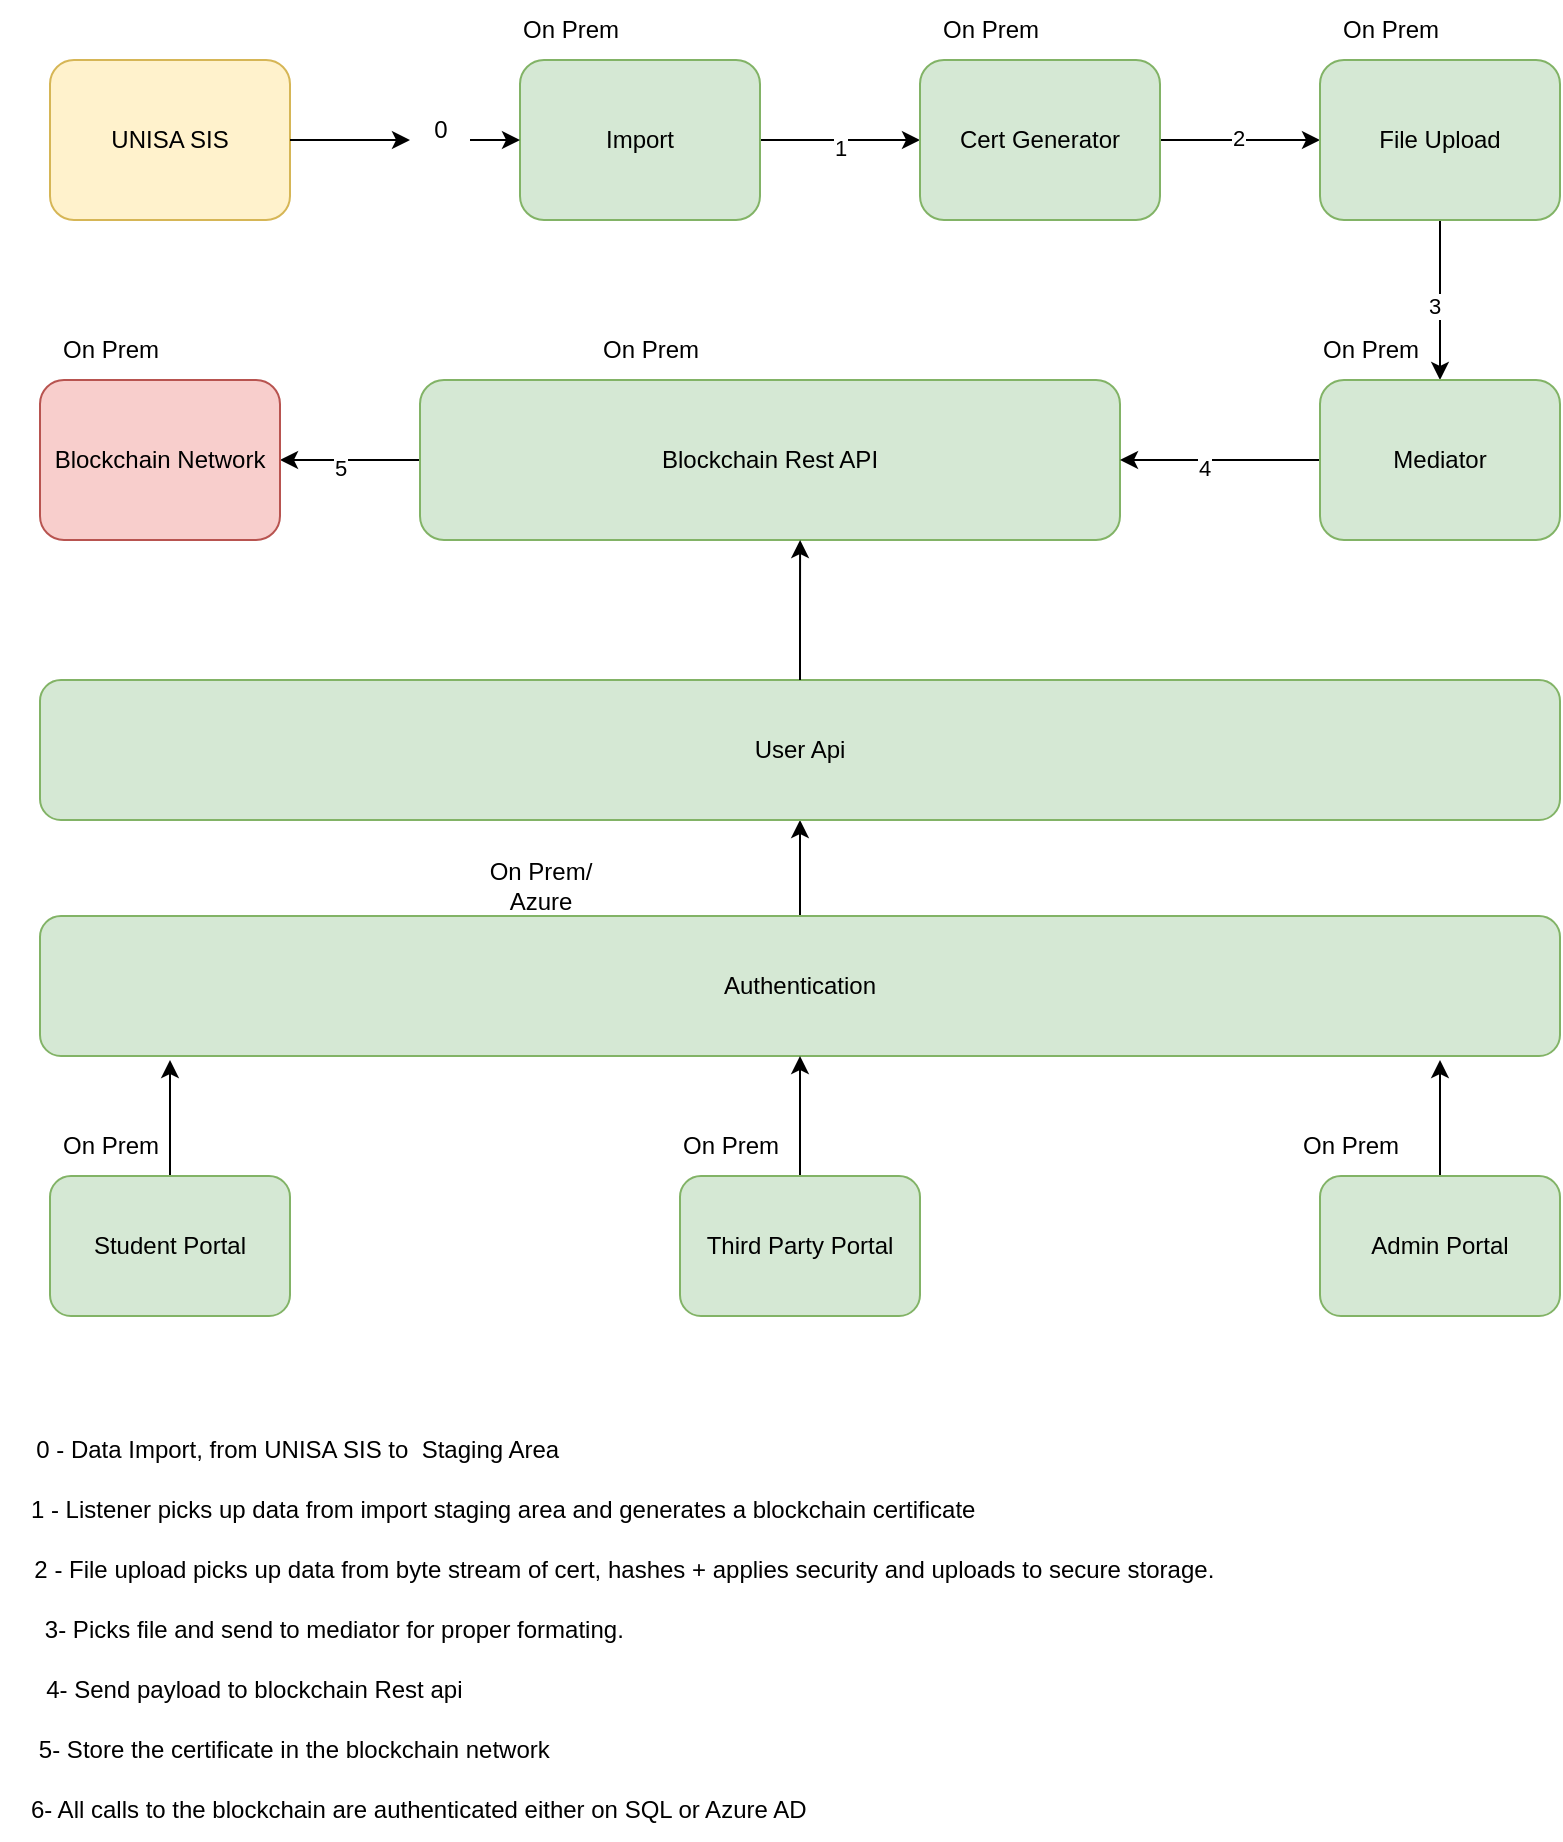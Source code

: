 <mxfile version="25.0.0">
  <diagram name="Page-1" id="FtJa1fgnbFhqQgO1JibB">
    <mxGraphModel dx="1900" dy="557" grid="1" gridSize="10" guides="1" tooltips="1" connect="1" arrows="1" fold="1" page="1" pageScale="1" pageWidth="850" pageHeight="1100" math="0" shadow="0">
      <root>
        <mxCell id="0" />
        <mxCell id="1" parent="0" />
        <mxCell id="k3ovCwQThVza27bVeW9s-9" style="edgeStyle=orthogonalEdgeStyle;rounded=0;orthogonalLoop=1;jettySize=auto;html=1;exitX=1;exitY=0.5;exitDx=0;exitDy=0;" edge="1" parent="1" source="k3ovCwQThVza27bVeW9s-1" target="k3ovCwQThVza27bVeW9s-8">
          <mxGeometry relative="1" as="geometry">
            <mxPoint x="400" y="80" as="sourcePoint" />
            <Array as="points" />
          </mxGeometry>
        </mxCell>
        <mxCell id="k3ovCwQThVza27bVeW9s-85" value="1" style="edgeLabel;html=1;align=center;verticalAlign=middle;resizable=0;points=[];" vertex="1" connectable="0" parent="k3ovCwQThVza27bVeW9s-9">
          <mxGeometry y="-4" relative="1" as="geometry">
            <mxPoint as="offset" />
          </mxGeometry>
        </mxCell>
        <mxCell id="k3ovCwQThVza27bVeW9s-1" value="Import" style="rounded=1;whiteSpace=wrap;html=1;fillColor=#d5e8d4;strokeColor=#82b366;" vertex="1" parent="1">
          <mxGeometry x="240" y="40" width="120" height="80" as="geometry" />
        </mxCell>
        <mxCell id="k3ovCwQThVza27bVeW9s-5" style="edgeStyle=orthogonalEdgeStyle;rounded=0;orthogonalLoop=1;jettySize=auto;html=1;" edge="1" parent="1" source="k3ovCwQThVza27bVeW9s-6" target="k3ovCwQThVza27bVeW9s-1">
          <mxGeometry relative="1" as="geometry">
            <Array as="points">
              <mxPoint x="230" y="80" />
              <mxPoint x="230" y="80" />
            </Array>
          </mxGeometry>
        </mxCell>
        <mxCell id="k3ovCwQThVza27bVeW9s-2" value="UNISA SIS" style="rounded=1;whiteSpace=wrap;html=1;fillColor=#fff2cc;strokeColor=#d6b656;" vertex="1" parent="1">
          <mxGeometry x="5" y="40" width="120" height="80" as="geometry" />
        </mxCell>
        <mxCell id="k3ovCwQThVza27bVeW9s-7" value="0 - Data Import, from UNISA SIS to&amp;nbsp; Staging Area&amp;nbsp;" style="text;html=1;align=center;verticalAlign=middle;resizable=0;points=[];autosize=1;strokeColor=none;fillColor=none;" vertex="1" parent="1">
          <mxGeometry x="-10" y="720" width="280" height="30" as="geometry" />
        </mxCell>
        <mxCell id="k3ovCwQThVza27bVeW9s-16" style="edgeStyle=orthogonalEdgeStyle;rounded=0;orthogonalLoop=1;jettySize=auto;html=1;entryX=0;entryY=0.5;entryDx=0;entryDy=0;" edge="1" parent="1" source="k3ovCwQThVza27bVeW9s-8" target="k3ovCwQThVza27bVeW9s-12">
          <mxGeometry relative="1" as="geometry">
            <mxPoint x="620" y="75" as="sourcePoint" />
          </mxGeometry>
        </mxCell>
        <mxCell id="k3ovCwQThVza27bVeW9s-86" value="2" style="edgeLabel;html=1;align=center;verticalAlign=middle;resizable=0;points=[];" vertex="1" connectable="0" parent="k3ovCwQThVza27bVeW9s-16">
          <mxGeometry x="-0.025" y="1" relative="1" as="geometry">
            <mxPoint as="offset" />
          </mxGeometry>
        </mxCell>
        <mxCell id="k3ovCwQThVza27bVeW9s-8" value="Cert Generator" style="rounded=1;whiteSpace=wrap;html=1;fillColor=#d5e8d4;strokeColor=#82b366;" vertex="1" parent="1">
          <mxGeometry x="440" y="40" width="120" height="80" as="geometry" />
        </mxCell>
        <mxCell id="k3ovCwQThVza27bVeW9s-11" value="&amp;nbsp; &amp;nbsp; 1 - Listener picks up data from import staging area and generates a blockchain certificate&lt;span style=&quot;white-space: pre;&quot;&gt;&#x9;&lt;/span&gt;" style="text;html=1;align=center;verticalAlign=middle;resizable=0;points=[];autosize=1;strokeColor=none;fillColor=none;" vertex="1" parent="1">
          <mxGeometry x="-20" y="750" width="510" height="30" as="geometry" />
        </mxCell>
        <mxCell id="k3ovCwQThVza27bVeW9s-26" style="edgeStyle=orthogonalEdgeStyle;rounded=0;orthogonalLoop=1;jettySize=auto;html=1;entryX=0.5;entryY=0;entryDx=0;entryDy=0;" edge="1" parent="1" source="k3ovCwQThVza27bVeW9s-12" target="k3ovCwQThVza27bVeW9s-25">
          <mxGeometry relative="1" as="geometry" />
        </mxCell>
        <mxCell id="k3ovCwQThVza27bVeW9s-27" value="3" style="edgeLabel;html=1;align=center;verticalAlign=middle;resizable=0;points=[];" vertex="1" connectable="0" parent="k3ovCwQThVza27bVeW9s-26">
          <mxGeometry x="0.058" y="-3" relative="1" as="geometry">
            <mxPoint as="offset" />
          </mxGeometry>
        </mxCell>
        <mxCell id="k3ovCwQThVza27bVeW9s-12" value="File Upload" style="rounded=1;whiteSpace=wrap;html=1;fillColor=#d5e8d4;strokeColor=#82b366;" vertex="1" parent="1">
          <mxGeometry x="640" y="40" width="120" height="80" as="geometry" />
        </mxCell>
        <mxCell id="k3ovCwQThVza27bVeW9s-19" value="&amp;nbsp; &amp;nbsp; 2 - File upload picks up data from byte stream of cert, hashes + applies security and uploads to secure storage." style="text;html=1;align=center;verticalAlign=middle;resizable=0;points=[];autosize=1;strokeColor=none;fillColor=none;" vertex="1" parent="1">
          <mxGeometry x="-20" y="780" width="610" height="30" as="geometry" />
        </mxCell>
        <mxCell id="k3ovCwQThVza27bVeW9s-23" value="" style="edgeStyle=orthogonalEdgeStyle;rounded=0;orthogonalLoop=1;jettySize=auto;html=1;" edge="1" parent="1" source="k3ovCwQThVza27bVeW9s-2" target="k3ovCwQThVza27bVeW9s-6">
          <mxGeometry relative="1" as="geometry">
            <mxPoint x="160" y="75" as="sourcePoint" />
            <mxPoint x="240" y="75" as="targetPoint" />
            <Array as="points">
              <mxPoint x="170" y="80" />
              <mxPoint x="170" y="80" />
            </Array>
          </mxGeometry>
        </mxCell>
        <mxCell id="k3ovCwQThVza27bVeW9s-6" value="0" style="text;html=1;align=center;verticalAlign=middle;resizable=0;points=[];autosize=1;strokeColor=none;fillColor=none;" vertex="1" parent="1">
          <mxGeometry x="185" y="60" width="30" height="30" as="geometry" />
        </mxCell>
        <mxCell id="k3ovCwQThVza27bVeW9s-35" style="edgeStyle=orthogonalEdgeStyle;rounded=0;orthogonalLoop=1;jettySize=auto;html=1;entryX=1;entryY=0.5;entryDx=0;entryDy=0;" edge="1" parent="1" source="k3ovCwQThVza27bVeW9s-24" target="k3ovCwQThVza27bVeW9s-34">
          <mxGeometry relative="1" as="geometry" />
        </mxCell>
        <mxCell id="k3ovCwQThVza27bVeW9s-36" value="5" style="edgeLabel;html=1;align=center;verticalAlign=middle;resizable=0;points=[];" vertex="1" connectable="0" parent="k3ovCwQThVza27bVeW9s-35">
          <mxGeometry x="0.14" y="4" relative="1" as="geometry">
            <mxPoint as="offset" />
          </mxGeometry>
        </mxCell>
        <mxCell id="k3ovCwQThVza27bVeW9s-24" value="Blockchain Rest API" style="rounded=1;whiteSpace=wrap;html=1;fillColor=#d5e8d4;strokeColor=#82b366;" vertex="1" parent="1">
          <mxGeometry x="190" y="200" width="350" height="80" as="geometry" />
        </mxCell>
        <mxCell id="k3ovCwQThVza27bVeW9s-29" style="edgeStyle=orthogonalEdgeStyle;rounded=0;orthogonalLoop=1;jettySize=auto;html=1;entryX=1;entryY=0.5;entryDx=0;entryDy=0;" edge="1" parent="1" source="k3ovCwQThVza27bVeW9s-25" target="k3ovCwQThVza27bVeW9s-24">
          <mxGeometry relative="1" as="geometry" />
        </mxCell>
        <mxCell id="k3ovCwQThVza27bVeW9s-30" value="4" style="edgeLabel;html=1;align=center;verticalAlign=middle;resizable=0;points=[];" vertex="1" connectable="0" parent="k3ovCwQThVza27bVeW9s-29">
          <mxGeometry x="0.165" y="4" relative="1" as="geometry">
            <mxPoint as="offset" />
          </mxGeometry>
        </mxCell>
        <mxCell id="k3ovCwQThVza27bVeW9s-25" value="Mediator" style="rounded=1;whiteSpace=wrap;html=1;fillColor=#d5e8d4;strokeColor=#82b366;" vertex="1" parent="1">
          <mxGeometry x="640" y="200" width="120" height="80" as="geometry" />
        </mxCell>
        <mxCell id="k3ovCwQThVza27bVeW9s-28" value="&amp;nbsp; &amp;nbsp; 3- Picks file and send to mediator for proper formating." style="text;html=1;align=center;verticalAlign=middle;resizable=0;points=[];autosize=1;strokeColor=none;fillColor=none;" vertex="1" parent="1">
          <mxGeometry x="-20" y="810" width="320" height="30" as="geometry" />
        </mxCell>
        <mxCell id="k3ovCwQThVza27bVeW9s-33" value="&amp;nbsp; &amp;nbsp; 4- Send payload to blockchain Rest api" style="text;html=1;align=center;verticalAlign=middle;resizable=0;points=[];autosize=1;strokeColor=none;fillColor=none;" vertex="1" parent="1">
          <mxGeometry x="-20" y="840" width="240" height="30" as="geometry" />
        </mxCell>
        <mxCell id="k3ovCwQThVza27bVeW9s-34" value="Blockchain Network" style="rounded=1;whiteSpace=wrap;html=1;fillColor=#f8cecc;strokeColor=#b85450;" vertex="1" parent="1">
          <mxGeometry y="200" width="120" height="80" as="geometry" />
        </mxCell>
        <mxCell id="k3ovCwQThVza27bVeW9s-37" value="&amp;nbsp; &amp;nbsp; 5- Store the certificate in the blockchain network" style="text;html=1;align=center;verticalAlign=middle;resizable=0;points=[];autosize=1;strokeColor=none;fillColor=none;" vertex="1" parent="1">
          <mxGeometry x="-20" y="870" width="280" height="30" as="geometry" />
        </mxCell>
        <mxCell id="k3ovCwQThVza27bVeW9s-38" value="On Prem" style="text;html=1;align=center;verticalAlign=middle;resizable=0;points=[];autosize=1;strokeColor=none;fillColor=none;" vertex="1" parent="1">
          <mxGeometry x="230" y="10" width="70" height="30" as="geometry" />
        </mxCell>
        <mxCell id="k3ovCwQThVza27bVeW9s-40" value="On Prem" style="text;html=1;align=center;verticalAlign=middle;resizable=0;points=[];autosize=1;strokeColor=none;fillColor=none;" vertex="1" parent="1">
          <mxGeometry x="440" y="10" width="70" height="30" as="geometry" />
        </mxCell>
        <mxCell id="k3ovCwQThVza27bVeW9s-41" value="On Prem" style="text;html=1;align=center;verticalAlign=middle;resizable=0;points=[];autosize=1;strokeColor=none;fillColor=none;" vertex="1" parent="1">
          <mxGeometry x="640" y="10" width="70" height="30" as="geometry" />
        </mxCell>
        <mxCell id="k3ovCwQThVza27bVeW9s-42" value="On Prem" style="text;html=1;align=center;verticalAlign=middle;resizable=0;points=[];autosize=1;strokeColor=none;fillColor=none;" vertex="1" parent="1">
          <mxGeometry x="630" y="170" width="70" height="30" as="geometry" />
        </mxCell>
        <mxCell id="k3ovCwQThVza27bVeW9s-43" value="On Prem" style="text;html=1;align=center;verticalAlign=middle;resizable=0;points=[];autosize=1;strokeColor=none;fillColor=none;" vertex="1" parent="1">
          <mxGeometry x="270" y="170" width="70" height="30" as="geometry" />
        </mxCell>
        <mxCell id="k3ovCwQThVza27bVeW9s-91" style="edgeStyle=orthogonalEdgeStyle;rounded=0;orthogonalLoop=1;jettySize=auto;html=1;entryX=0.5;entryY=1;entryDx=0;entryDy=0;" edge="1" parent="1" source="k3ovCwQThVza27bVeW9s-44" target="k3ovCwQThVza27bVeW9s-82">
          <mxGeometry relative="1" as="geometry" />
        </mxCell>
        <mxCell id="k3ovCwQThVza27bVeW9s-44" value="Authentication" style="rounded=1;whiteSpace=wrap;html=1;fillColor=#d5e8d4;strokeColor=#82b366;" vertex="1" parent="1">
          <mxGeometry y="468" width="760" height="70" as="geometry" />
        </mxCell>
        <mxCell id="k3ovCwQThVza27bVeW9s-89" style="edgeStyle=orthogonalEdgeStyle;rounded=0;orthogonalLoop=1;jettySize=auto;html=1;exitX=0.5;exitY=0;exitDx=0;exitDy=0;" edge="1" parent="1" source="k3ovCwQThVza27bVeW9s-50">
          <mxGeometry relative="1" as="geometry">
            <mxPoint x="65" y="540" as="targetPoint" />
          </mxGeometry>
        </mxCell>
        <mxCell id="k3ovCwQThVza27bVeW9s-50" value="Student Portal" style="rounded=1;whiteSpace=wrap;html=1;fillColor=#d5e8d4;strokeColor=#82b366;" vertex="1" parent="1">
          <mxGeometry x="5" y="598" width="120" height="70" as="geometry" />
        </mxCell>
        <mxCell id="k3ovCwQThVza27bVeW9s-88" style="edgeStyle=orthogonalEdgeStyle;rounded=0;orthogonalLoop=1;jettySize=auto;html=1;exitX=0.5;exitY=0;exitDx=0;exitDy=0;entryX=0.5;entryY=1;entryDx=0;entryDy=0;" edge="1" parent="1" source="k3ovCwQThVza27bVeW9s-52" target="k3ovCwQThVza27bVeW9s-44">
          <mxGeometry relative="1" as="geometry" />
        </mxCell>
        <mxCell id="k3ovCwQThVza27bVeW9s-52" value="Third Party Portal" style="rounded=1;whiteSpace=wrap;html=1;fillColor=#d5e8d4;strokeColor=#82b366;" vertex="1" parent="1">
          <mxGeometry x="320" y="598" width="120" height="70" as="geometry" />
        </mxCell>
        <mxCell id="k3ovCwQThVza27bVeW9s-90" style="edgeStyle=orthogonalEdgeStyle;rounded=0;orthogonalLoop=1;jettySize=auto;html=1;" edge="1" parent="1" source="k3ovCwQThVza27bVeW9s-54">
          <mxGeometry relative="1" as="geometry">
            <mxPoint x="700" y="540" as="targetPoint" />
          </mxGeometry>
        </mxCell>
        <mxCell id="k3ovCwQThVza27bVeW9s-54" value="Admin Portal" style="rounded=1;whiteSpace=wrap;html=1;fillColor=#d5e8d4;strokeColor=#82b366;" vertex="1" parent="1">
          <mxGeometry x="640" y="598" width="120" height="70" as="geometry" />
        </mxCell>
        <mxCell id="k3ovCwQThVza27bVeW9s-66" value="On Prem" style="text;html=1;align=center;verticalAlign=middle;resizable=0;points=[];autosize=1;strokeColor=none;fillColor=none;" vertex="1" parent="1">
          <mxGeometry x="620" y="568" width="70" height="30" as="geometry" />
        </mxCell>
        <mxCell id="k3ovCwQThVza27bVeW9s-67" value="On Prem" style="text;html=1;align=center;verticalAlign=middle;resizable=0;points=[];autosize=1;strokeColor=none;fillColor=none;" vertex="1" parent="1">
          <mxGeometry y="568" width="70" height="30" as="geometry" />
        </mxCell>
        <mxCell id="k3ovCwQThVza27bVeW9s-68" value="On Prem/&lt;div&gt;Azure&lt;/div&gt;" style="text;html=1;align=center;verticalAlign=middle;resizable=0;points=[];autosize=1;strokeColor=none;fillColor=none;" vertex="1" parent="1">
          <mxGeometry x="215" y="433" width="70" height="40" as="geometry" />
        </mxCell>
        <mxCell id="k3ovCwQThVza27bVeW9s-69" value="On Prem" style="text;html=1;align=center;verticalAlign=middle;resizable=0;points=[];autosize=1;strokeColor=none;fillColor=none;" vertex="1" parent="1">
          <mxGeometry y="170" width="70" height="30" as="geometry" />
        </mxCell>
        <mxCell id="k3ovCwQThVza27bVeW9s-70" value="On Prem" style="text;html=1;align=center;verticalAlign=middle;resizable=0;points=[];autosize=1;strokeColor=none;fillColor=none;" vertex="1" parent="1">
          <mxGeometry x="310" y="568" width="70" height="30" as="geometry" />
        </mxCell>
        <mxCell id="k3ovCwQThVza27bVeW9s-71" value="6- All calls to the blockchain are authenticated either on SQL or Azure AD&lt;span style=&quot;white-space: pre;&quot;&gt;&#x9;&lt;/span&gt;" style="text;html=1;align=center;verticalAlign=middle;resizable=0;points=[];autosize=1;strokeColor=none;fillColor=none;" vertex="1" parent="1">
          <mxGeometry x="-10" y="900" width="410" height="30" as="geometry" />
        </mxCell>
        <mxCell id="k3ovCwQThVza27bVeW9s-82" value="User Api" style="rounded=1;whiteSpace=wrap;html=1;fillColor=#d5e8d4;strokeColor=#82b366;" vertex="1" parent="1">
          <mxGeometry y="350" width="760" height="70" as="geometry" />
        </mxCell>
        <mxCell id="k3ovCwQThVza27bVeW9s-87" style="edgeStyle=orthogonalEdgeStyle;rounded=0;orthogonalLoop=1;jettySize=auto;html=1;entryX=0.543;entryY=1;entryDx=0;entryDy=0;entryPerimeter=0;" edge="1" parent="1" source="k3ovCwQThVza27bVeW9s-82" target="k3ovCwQThVza27bVeW9s-24">
          <mxGeometry relative="1" as="geometry" />
        </mxCell>
      </root>
    </mxGraphModel>
  </diagram>
</mxfile>
